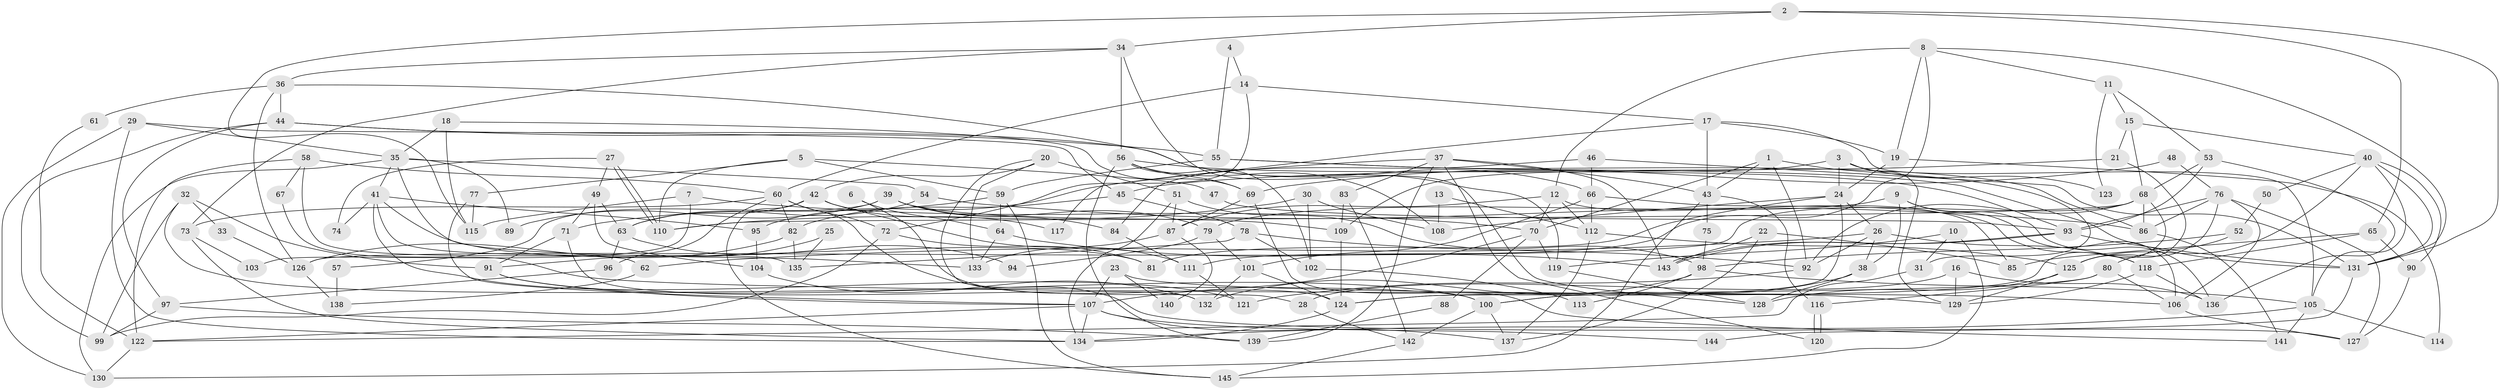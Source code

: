 // coarse degree distribution, {7: 0.10891089108910891, 4: 0.2079207920792079, 2: 0.1485148514851485, 5: 0.16831683168316833, 6: 0.10891089108910891, 8: 0.0594059405940594, 3: 0.1485148514851485, 9: 0.0297029702970297, 10: 0.019801980198019802}
// Generated by graph-tools (version 1.1) at 2025/24/03/03/25 07:24:04]
// undirected, 145 vertices, 290 edges
graph export_dot {
graph [start="1"]
  node [color=gray90,style=filled];
  1;
  2;
  3;
  4;
  5;
  6;
  7;
  8;
  9;
  10;
  11;
  12;
  13;
  14;
  15;
  16;
  17;
  18;
  19;
  20;
  21;
  22;
  23;
  24;
  25;
  26;
  27;
  28;
  29;
  30;
  31;
  32;
  33;
  34;
  35;
  36;
  37;
  38;
  39;
  40;
  41;
  42;
  43;
  44;
  45;
  46;
  47;
  48;
  49;
  50;
  51;
  52;
  53;
  54;
  55;
  56;
  57;
  58;
  59;
  60;
  61;
  62;
  63;
  64;
  65;
  66;
  67;
  68;
  69;
  70;
  71;
  72;
  73;
  74;
  75;
  76;
  77;
  78;
  79;
  80;
  81;
  82;
  83;
  84;
  85;
  86;
  87;
  88;
  89;
  90;
  91;
  92;
  93;
  94;
  95;
  96;
  97;
  98;
  99;
  100;
  101;
  102;
  103;
  104;
  105;
  106;
  107;
  108;
  109;
  110;
  111;
  112;
  113;
  114;
  115;
  116;
  117;
  118;
  119;
  120;
  121;
  122;
  123;
  124;
  125;
  126;
  127;
  128;
  129;
  130;
  131;
  132;
  133;
  134;
  135;
  136;
  137;
  138;
  139;
  140;
  141;
  142;
  143;
  144;
  145;
  1 -- 70;
  1 -- 92;
  1 -- 31;
  1 -- 43;
  2 -- 131;
  2 -- 34;
  2 -- 65;
  2 -- 115;
  3 -- 24;
  3 -- 109;
  3 -- 123;
  3 -- 129;
  4 -- 14;
  4 -- 55;
  5 -- 59;
  5 -- 77;
  5 -- 47;
  5 -- 110;
  6 -- 124;
  6 -- 64;
  7 -- 70;
  7 -- 115;
  7 -- 103;
  8 -- 19;
  8 -- 12;
  8 -- 11;
  8 -- 111;
  8 -- 131;
  9 -- 136;
  9 -- 106;
  9 -- 38;
  9 -- 79;
  10 -- 119;
  10 -- 145;
  10 -- 31;
  11 -- 53;
  11 -- 15;
  11 -- 123;
  12 -- 87;
  12 -- 70;
  12 -- 85;
  12 -- 112;
  13 -- 112;
  13 -- 108;
  14 -- 60;
  14 -- 72;
  14 -- 17;
  15 -- 40;
  15 -- 21;
  15 -- 68;
  16 -- 129;
  16 -- 136;
  16 -- 28;
  17 -- 43;
  17 -- 19;
  17 -- 105;
  17 -- 117;
  18 -- 35;
  18 -- 69;
  18 -- 115;
  19 -- 24;
  19 -- 114;
  20 -- 51;
  20 -- 133;
  20 -- 28;
  20 -- 42;
  21 -- 125;
  21 -- 45;
  22 -- 137;
  22 -- 85;
  22 -- 143;
  23 -- 107;
  23 -- 129;
  23 -- 140;
  24 -- 100;
  24 -- 108;
  24 -- 26;
  24 -- 81;
  25 -- 135;
  25 -- 91;
  26 -- 38;
  26 -- 62;
  26 -- 92;
  26 -- 118;
  27 -- 49;
  27 -- 110;
  27 -- 110;
  27 -- 74;
  28 -- 142;
  29 -- 45;
  29 -- 130;
  29 -- 35;
  29 -- 134;
  30 -- 110;
  30 -- 102;
  30 -- 108;
  31 -- 122;
  32 -- 99;
  32 -- 100;
  32 -- 33;
  32 -- 91;
  33 -- 126;
  34 -- 36;
  34 -- 128;
  34 -- 56;
  34 -- 73;
  35 -- 130;
  35 -- 41;
  35 -- 54;
  35 -- 89;
  35 -- 133;
  36 -- 126;
  36 -- 44;
  36 -- 61;
  36 -- 119;
  37 -- 43;
  37 -- 143;
  37 -- 83;
  37 -- 95;
  37 -- 120;
  37 -- 139;
  38 -- 100;
  38 -- 128;
  39 -- 84;
  39 -- 79;
  39 -- 57;
  39 -- 89;
  39 -- 109;
  40 -- 90;
  40 -- 125;
  40 -- 50;
  40 -- 105;
  40 -- 131;
  41 -- 121;
  41 -- 74;
  41 -- 81;
  41 -- 95;
  41 -- 135;
  42 -- 145;
  42 -- 63;
  42 -- 111;
  42 -- 117;
  43 -- 116;
  43 -- 75;
  43 -- 130;
  44 -- 66;
  44 -- 97;
  44 -- 55;
  44 -- 99;
  45 -- 78;
  45 -- 82;
  46 -- 131;
  46 -- 66;
  46 -- 84;
  47 -- 93;
  48 -- 69;
  48 -- 76;
  49 -- 71;
  49 -- 63;
  49 -- 104;
  50 -- 52;
  51 -- 134;
  51 -- 87;
  51 -- 98;
  52 -- 80;
  52 -- 98;
  53 -- 68;
  53 -- 93;
  53 -- 136;
  54 -- 86;
  54 -- 63;
  55 -- 131;
  55 -- 59;
  55 -- 86;
  56 -- 93;
  56 -- 69;
  56 -- 102;
  56 -- 108;
  56 -- 139;
  57 -- 138;
  58 -- 60;
  58 -- 122;
  58 -- 62;
  58 -- 67;
  59 -- 71;
  59 -- 64;
  59 -- 145;
  60 -- 96;
  60 -- 73;
  60 -- 72;
  60 -- 82;
  60 -- 127;
  61 -- 122;
  62 -- 138;
  63 -- 94;
  63 -- 96;
  64 -- 143;
  64 -- 133;
  65 -- 118;
  65 -- 85;
  65 -- 90;
  66 -- 101;
  66 -- 118;
  66 -- 112;
  67 -- 106;
  68 -- 110;
  68 -- 86;
  68 -- 92;
  68 -- 124;
  68 -- 126;
  69 -- 141;
  69 -- 87;
  70 -- 119;
  70 -- 107;
  70 -- 88;
  71 -- 132;
  71 -- 91;
  72 -- 81;
  72 -- 99;
  73 -- 134;
  73 -- 103;
  75 -- 98;
  76 -- 86;
  76 -- 93;
  76 -- 106;
  76 -- 125;
  76 -- 127;
  77 -- 115;
  77 -- 107;
  78 -- 135;
  78 -- 92;
  78 -- 102;
  79 -- 101;
  79 -- 94;
  80 -- 124;
  80 -- 106;
  80 -- 116;
  82 -- 126;
  82 -- 135;
  83 -- 109;
  83 -- 142;
  84 -- 111;
  86 -- 141;
  87 -- 133;
  87 -- 140;
  88 -- 139;
  90 -- 127;
  91 -- 107;
  91 -- 100;
  92 -- 121;
  93 -- 131;
  93 -- 143;
  93 -- 143;
  95 -- 104;
  96 -- 97;
  97 -- 99;
  97 -- 139;
  98 -- 105;
  98 -- 113;
  98 -- 132;
  100 -- 142;
  100 -- 137;
  101 -- 124;
  101 -- 132;
  102 -- 113;
  104 -- 132;
  105 -- 114;
  105 -- 134;
  105 -- 141;
  106 -- 127;
  107 -- 134;
  107 -- 137;
  107 -- 122;
  107 -- 144;
  109 -- 124;
  111 -- 121;
  112 -- 125;
  112 -- 137;
  116 -- 120;
  116 -- 120;
  118 -- 129;
  118 -- 136;
  119 -- 128;
  122 -- 130;
  124 -- 134;
  125 -- 128;
  125 -- 129;
  126 -- 138;
  131 -- 144;
  142 -- 145;
}
